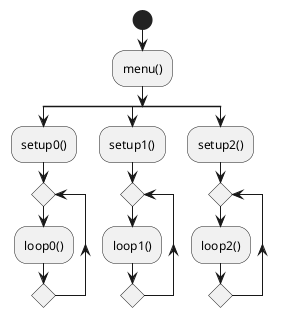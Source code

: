 @startuml
start
:menu();
split
:setup0();
repeat
    :loop0();
repeat while
detach
split again
:setup1();
repeat
    :loop1();
repeat while ()
detach
split again
:setup2();
repeat
    :loop2();
repeat while
detach
@enduml